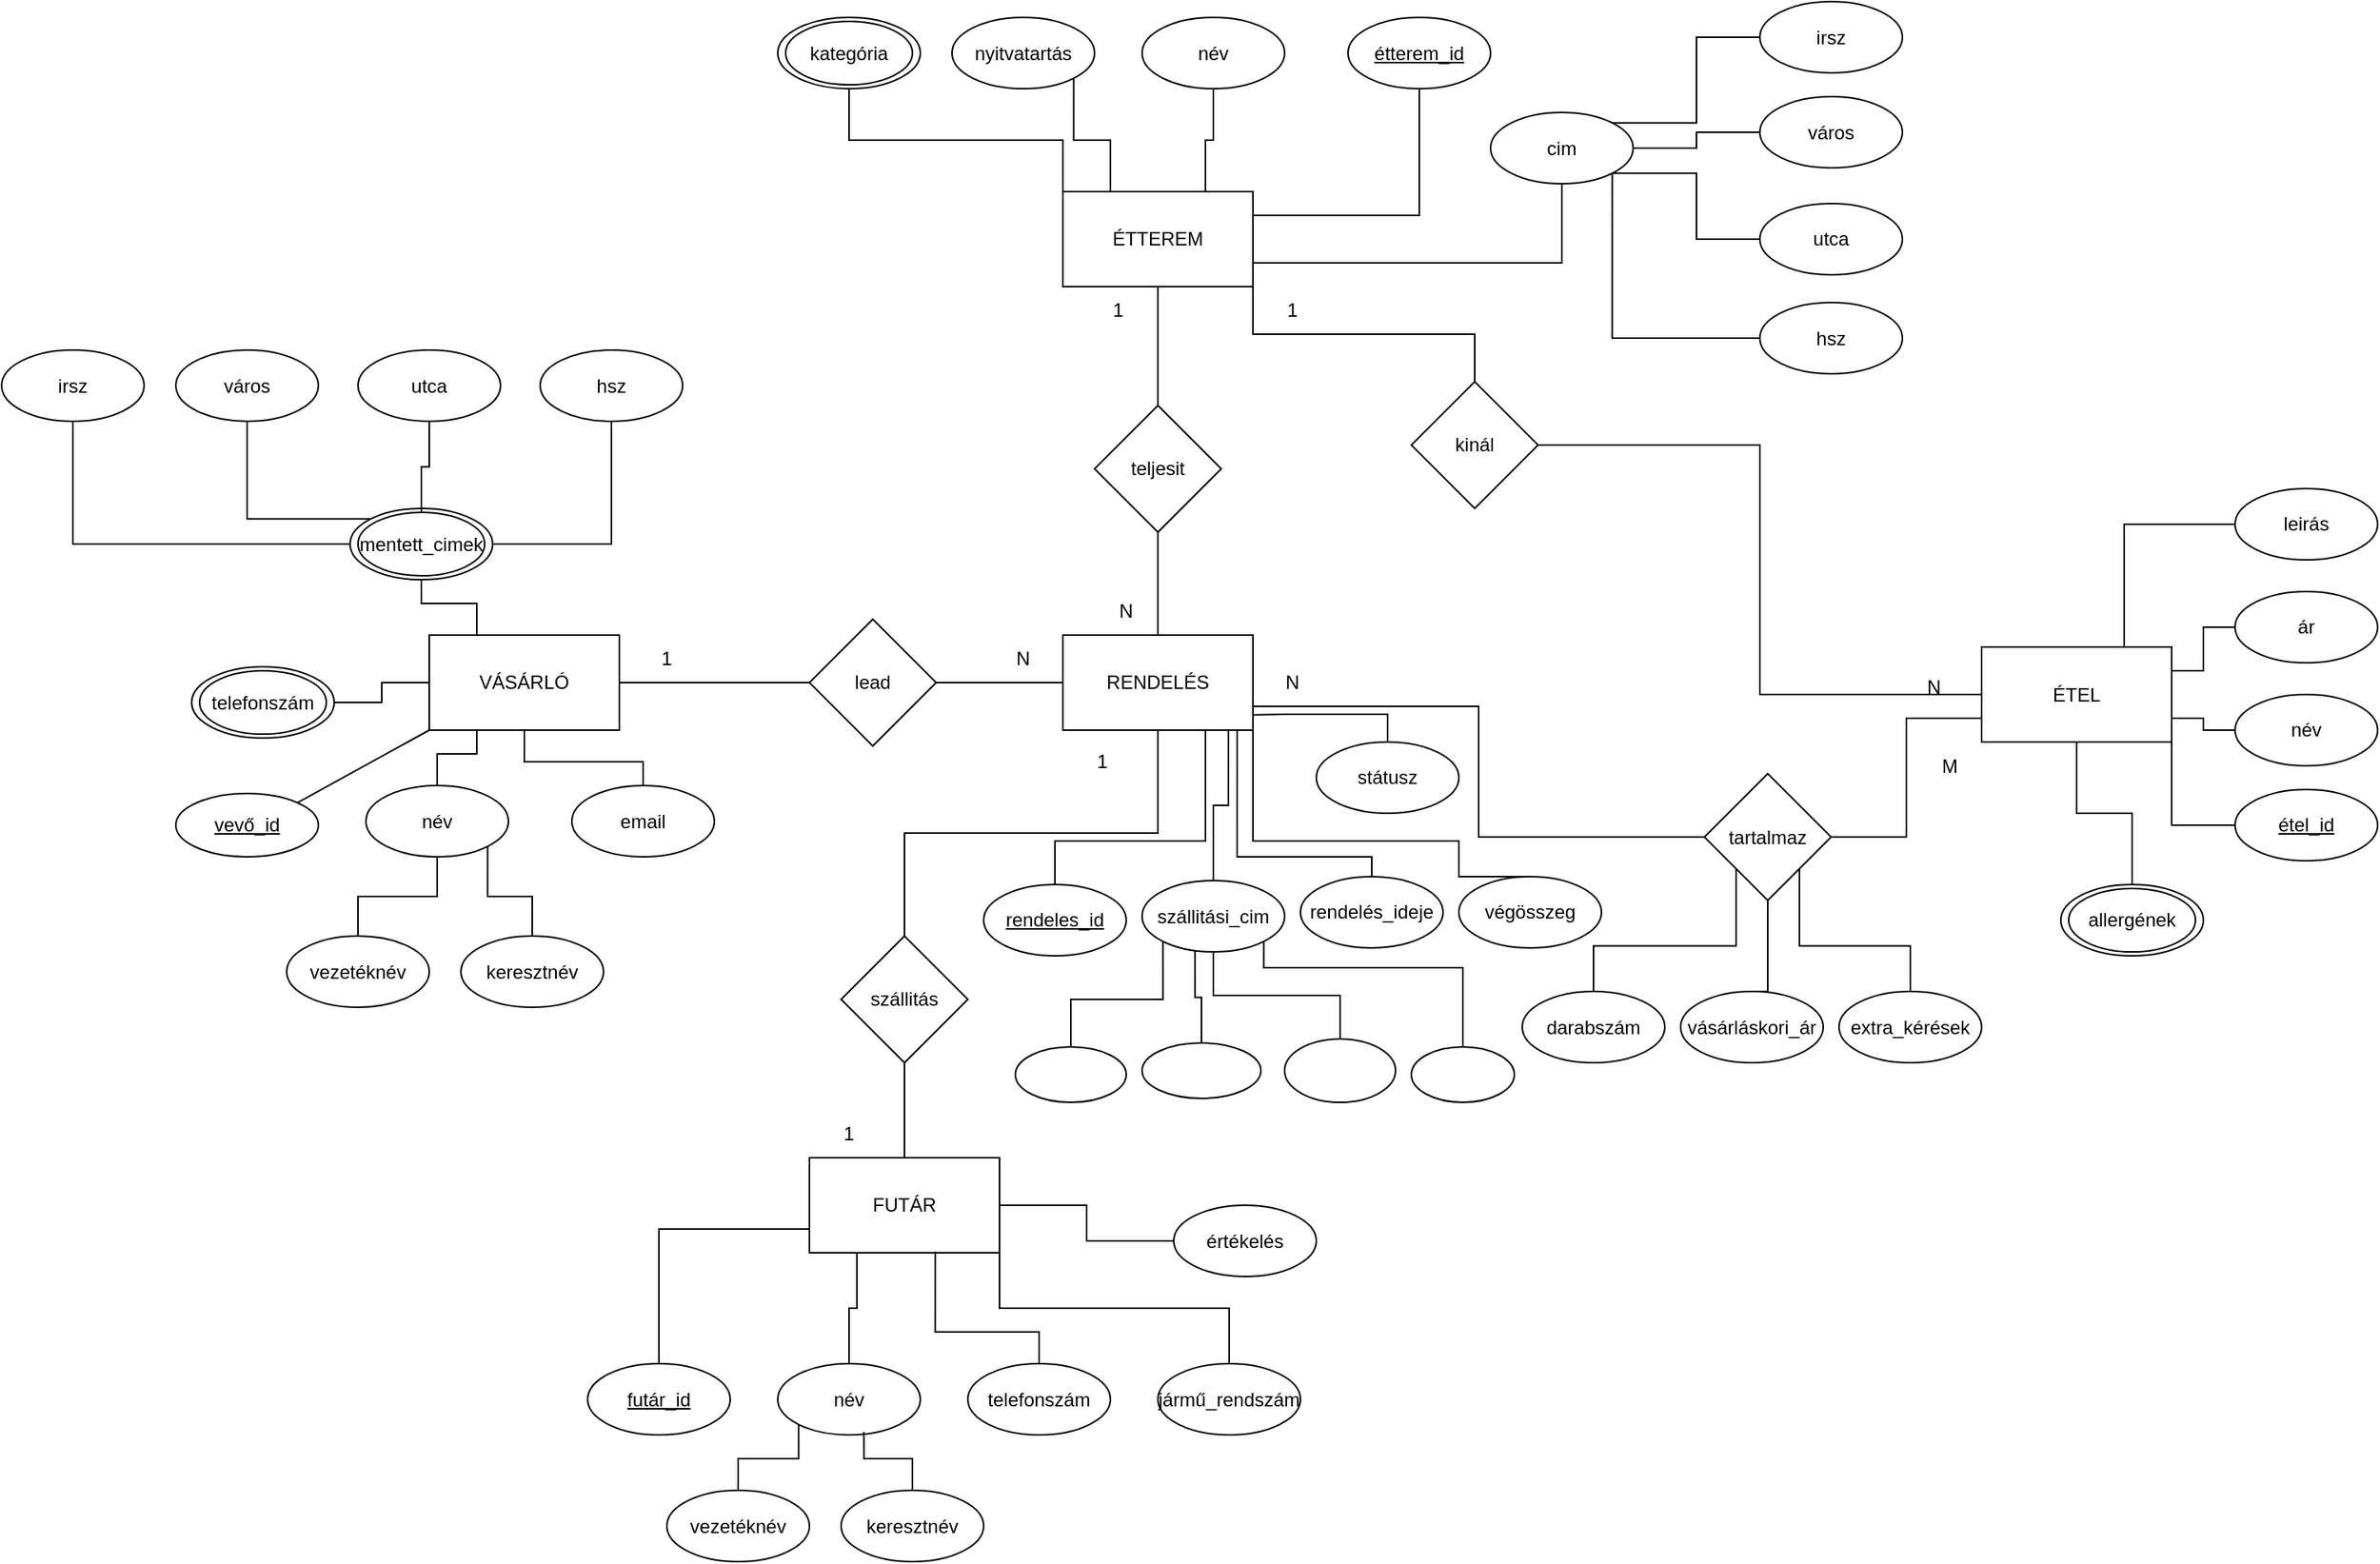 <mxfile version="28.2.8">
  <diagram id="n0sHmyNgvf24iF2eJybs" name="2 oldal">
    <mxGraphModel grid="1" page="0" gridSize="10" guides="1" tooltips="1" connect="1" arrows="1" fold="1" pageScale="1" pageWidth="6000" pageHeight="2000" math="0" shadow="0">
      <root>
        <mxCell id="0" />
        <mxCell id="1" parent="0" />
        <mxCell id="iCqn0bHV9-LbZrTUzq0q-1" style="edgeStyle=orthogonalEdgeStyle;rounded=0;orthogonalLoop=1;jettySize=auto;html=1;exitX=1;exitY=0.75;exitDx=0;exitDy=0;entryX=0;entryY=0.5;entryDx=0;entryDy=0;endArrow=none;endFill=0;" edge="1" parent="1" source="iCqn0bHV9-LbZrTUzq0q-2" target="iCqn0bHV9-LbZrTUzq0q-96">
          <mxGeometry relative="1" as="geometry">
            <mxPoint x="1172" y="570.5" as="sourcePoint" />
          </mxGeometry>
        </mxCell>
        <mxCell id="iCqn0bHV9-LbZrTUzq0q-2" value="RENDELÉS" style="rounded=0;whiteSpace=wrap;html=1;" vertex="1" parent="1">
          <mxGeometry x="832" y="523" width="120" height="60" as="geometry" />
        </mxCell>
        <mxCell id="iCqn0bHV9-LbZrTUzq0q-3" style="edgeStyle=orthogonalEdgeStyle;rounded=0;orthogonalLoop=1;jettySize=auto;html=1;exitX=0.5;exitY=1;exitDx=0;exitDy=0;endArrow=none;endFill=0;" edge="1" parent="1" source="iCqn0bHV9-LbZrTUzq0q-6" target="iCqn0bHV9-LbZrTUzq0q-25">
          <mxGeometry relative="1" as="geometry" />
        </mxCell>
        <mxCell id="iCqn0bHV9-LbZrTUzq0q-4" style="edgeStyle=orthogonalEdgeStyle;rounded=0;orthogonalLoop=1;jettySize=auto;html=1;exitX=0.25;exitY=0;exitDx=0;exitDy=0;entryX=0.5;entryY=1;entryDx=0;entryDy=0;endArrow=none;endFill=0;" edge="1" parent="1" source="iCqn0bHV9-LbZrTUzq0q-6" target="iCqn0bHV9-LbZrTUzq0q-29">
          <mxGeometry relative="1" as="geometry" />
        </mxCell>
        <mxCell id="iCqn0bHV9-LbZrTUzq0q-5" style="edgeStyle=orthogonalEdgeStyle;rounded=0;orthogonalLoop=1;jettySize=auto;html=1;exitX=1;exitY=0.5;exitDx=0;exitDy=0;entryX=0;entryY=0.5;entryDx=0;entryDy=0;endArrow=none;endFill=0;startArrow=none;startFill=0;" edge="1" parent="1" source="iCqn0bHV9-LbZrTUzq0q-6" target="iCqn0bHV9-LbZrTUzq0q-79">
          <mxGeometry relative="1" as="geometry" />
        </mxCell>
        <mxCell id="iCqn0bHV9-LbZrTUzq0q-6" value="VÁSÁRLÓ" style="rounded=0;whiteSpace=wrap;html=1;" vertex="1" parent="1">
          <mxGeometry x="432" y="523" width="120" height="60" as="geometry" />
        </mxCell>
        <mxCell id="iCqn0bHV9-LbZrTUzq0q-7" style="edgeStyle=orthogonalEdgeStyle;rounded=0;orthogonalLoop=1;jettySize=auto;html=1;exitX=0;exitY=0;exitDx=0;exitDy=0;entryX=0.5;entryY=1;entryDx=0;entryDy=0;endArrow=none;endFill=0;" edge="1" parent="1" source="iCqn0bHV9-LbZrTUzq0q-14" target="iCqn0bHV9-LbZrTUzq0q-40">
          <mxGeometry relative="1" as="geometry" />
        </mxCell>
        <mxCell id="iCqn0bHV9-LbZrTUzq0q-8" style="edgeStyle=orthogonalEdgeStyle;rounded=0;orthogonalLoop=1;jettySize=auto;html=1;exitX=0.25;exitY=0;exitDx=0;exitDy=0;entryX=1;entryY=1;entryDx=0;entryDy=0;endArrow=none;endFill=0;" edge="1" parent="1" source="iCqn0bHV9-LbZrTUzq0q-14" target="iCqn0bHV9-LbZrTUzq0q-39">
          <mxGeometry relative="1" as="geometry" />
        </mxCell>
        <mxCell id="iCqn0bHV9-LbZrTUzq0q-9" style="edgeStyle=orthogonalEdgeStyle;rounded=0;orthogonalLoop=1;jettySize=auto;html=1;exitX=0.75;exitY=0;exitDx=0;exitDy=0;entryX=0.5;entryY=1;entryDx=0;entryDy=0;endArrow=none;endFill=0;" edge="1" parent="1" source="iCqn0bHV9-LbZrTUzq0q-14" target="iCqn0bHV9-LbZrTUzq0q-38">
          <mxGeometry relative="1" as="geometry" />
        </mxCell>
        <mxCell id="iCqn0bHV9-LbZrTUzq0q-10" style="edgeStyle=orthogonalEdgeStyle;rounded=0;orthogonalLoop=1;jettySize=auto;html=1;exitX=1;exitY=0.25;exitDx=0;exitDy=0;entryX=0.5;entryY=1;entryDx=0;entryDy=0;endArrow=none;endFill=0;" edge="1" parent="1" source="iCqn0bHV9-LbZrTUzq0q-14" target="iCqn0bHV9-LbZrTUzq0q-37">
          <mxGeometry relative="1" as="geometry" />
        </mxCell>
        <mxCell id="iCqn0bHV9-LbZrTUzq0q-11" style="edgeStyle=orthogonalEdgeStyle;rounded=0;orthogonalLoop=1;jettySize=auto;html=1;exitX=1;exitY=0.75;exitDx=0;exitDy=0;entryX=0.5;entryY=1;entryDx=0;entryDy=0;endArrow=none;endFill=0;" edge="1" parent="1" source="iCqn0bHV9-LbZrTUzq0q-14" target="iCqn0bHV9-LbZrTUzq0q-46">
          <mxGeometry relative="1" as="geometry" />
        </mxCell>
        <mxCell id="iCqn0bHV9-LbZrTUzq0q-12" style="edgeStyle=orthogonalEdgeStyle;rounded=0;orthogonalLoop=1;jettySize=auto;html=1;exitX=1;exitY=1;exitDx=0;exitDy=0;entryX=0.5;entryY=0;entryDx=0;entryDy=0;endArrow=none;endFill=0;" edge="1" parent="1" source="iCqn0bHV9-LbZrTUzq0q-14" target="iCqn0bHV9-LbZrTUzq0q-84">
          <mxGeometry relative="1" as="geometry" />
        </mxCell>
        <mxCell id="iCqn0bHV9-LbZrTUzq0q-13" style="edgeStyle=orthogonalEdgeStyle;rounded=0;orthogonalLoop=1;jettySize=auto;html=1;exitX=0.5;exitY=1;exitDx=0;exitDy=0;entryX=0.5;entryY=0;entryDx=0;entryDy=0;endArrow=none;endFill=0;" edge="1" parent="1" source="iCqn0bHV9-LbZrTUzq0q-14" target="iCqn0bHV9-LbZrTUzq0q-88">
          <mxGeometry relative="1" as="geometry">
            <Array as="points">
              <mxPoint x="892" y="363" />
              <mxPoint x="892" y="363" />
            </Array>
          </mxGeometry>
        </mxCell>
        <mxCell id="iCqn0bHV9-LbZrTUzq0q-14" value="ÉTTEREM" style="rounded=0;whiteSpace=wrap;html=1;" vertex="1" parent="1">
          <mxGeometry x="832" y="243" width="120" height="60" as="geometry" />
        </mxCell>
        <mxCell id="iCqn0bHV9-LbZrTUzq0q-15" value="ÉTEL" style="rounded=0;whiteSpace=wrap;html=1;" vertex="1" parent="1">
          <mxGeometry x="1412" y="530.5" width="120" height="60" as="geometry" />
        </mxCell>
        <mxCell id="iCqn0bHV9-LbZrTUzq0q-16" style="edgeStyle=orthogonalEdgeStyle;rounded=0;orthogonalLoop=1;jettySize=auto;html=1;exitX=0.5;exitY=0;exitDx=0;exitDy=0;endArrow=none;endFill=0;" edge="1" parent="1" source="iCqn0bHV9-LbZrTUzq0q-17" target="iCqn0bHV9-LbZrTUzq0q-92">
          <mxGeometry relative="1" as="geometry" />
        </mxCell>
        <mxCell id="iCqn0bHV9-LbZrTUzq0q-17" value="FUTÁR" style="rounded=0;whiteSpace=wrap;html=1;" vertex="1" parent="1">
          <mxGeometry x="672" y="853" width="120" height="60" as="geometry" />
        </mxCell>
        <mxCell id="iCqn0bHV9-LbZrTUzq0q-18" value="&lt;u&gt;&lt;font&gt;vevő_id&lt;/font&gt;&lt;/u&gt;" style="ellipse;whiteSpace=wrap;html=1;" vertex="1" parent="1">
          <mxGeometry x="272" y="623" width="90" height="40" as="geometry" />
        </mxCell>
        <mxCell id="iCqn0bHV9-LbZrTUzq0q-19" style="edgeStyle=orthogonalEdgeStyle;rounded=0;orthogonalLoop=1;jettySize=auto;html=1;exitX=0.5;exitY=0;exitDx=0;exitDy=0;endArrow=none;endFill=0;entryX=0.25;entryY=1;entryDx=0;entryDy=0;" edge="1" parent="1" source="iCqn0bHV9-LbZrTUzq0q-22" target="iCqn0bHV9-LbZrTUzq0q-6">
          <mxGeometry relative="1" as="geometry">
            <mxPoint x="432.0" y="583" as="targetPoint" />
          </mxGeometry>
        </mxCell>
        <mxCell id="iCqn0bHV9-LbZrTUzq0q-20" style="edgeStyle=orthogonalEdgeStyle;rounded=0;orthogonalLoop=1;jettySize=auto;html=1;exitX=0.5;exitY=1;exitDx=0;exitDy=0;entryX=0.5;entryY=0;entryDx=0;entryDy=0;endArrow=none;endFill=0;" edge="1" parent="1" source="iCqn0bHV9-LbZrTUzq0q-22" target="iCqn0bHV9-LbZrTUzq0q-23">
          <mxGeometry relative="1" as="geometry" />
        </mxCell>
        <mxCell id="iCqn0bHV9-LbZrTUzq0q-21" style="edgeStyle=orthogonalEdgeStyle;rounded=0;orthogonalLoop=1;jettySize=auto;html=1;exitX=1;exitY=1;exitDx=0;exitDy=0;entryX=0.5;entryY=0;entryDx=0;entryDy=0;endArrow=none;endFill=0;" edge="1" parent="1" source="iCqn0bHV9-LbZrTUzq0q-22" target="iCqn0bHV9-LbZrTUzq0q-24">
          <mxGeometry relative="1" as="geometry" />
        </mxCell>
        <mxCell id="iCqn0bHV9-LbZrTUzq0q-22" value="név" style="ellipse;whiteSpace=wrap;html=1;" vertex="1" parent="1">
          <mxGeometry x="392" y="618" width="90" height="45" as="geometry" />
        </mxCell>
        <mxCell id="iCqn0bHV9-LbZrTUzq0q-23" value="vezetéknév" style="ellipse;whiteSpace=wrap;html=1;" vertex="1" parent="1">
          <mxGeometry x="342" y="713" width="90" height="45" as="geometry" />
        </mxCell>
        <mxCell id="iCqn0bHV9-LbZrTUzq0q-24" value="keresztnév" style="ellipse;whiteSpace=wrap;html=1;" vertex="1" parent="1">
          <mxGeometry x="452" y="713" width="90" height="45" as="geometry" />
        </mxCell>
        <mxCell id="iCqn0bHV9-LbZrTUzq0q-25" value="email" style="ellipse;whiteSpace=wrap;html=1;" vertex="1" parent="1">
          <mxGeometry x="522" y="618" width="90" height="45" as="geometry" />
        </mxCell>
        <mxCell id="iCqn0bHV9-LbZrTUzq0q-26" style="edgeStyle=orthogonalEdgeStyle;rounded=0;orthogonalLoop=1;jettySize=auto;html=1;exitX=0;exitY=0;exitDx=0;exitDy=0;entryX=0.5;entryY=1;entryDx=0;entryDy=0;endArrow=none;endFill=0;" edge="1" parent="1" source="iCqn0bHV9-LbZrTUzq0q-29" target="iCqn0bHV9-LbZrTUzq0q-33">
          <mxGeometry relative="1" as="geometry" />
        </mxCell>
        <mxCell id="iCqn0bHV9-LbZrTUzq0q-27" style="edgeStyle=orthogonalEdgeStyle;rounded=0;orthogonalLoop=1;jettySize=auto;html=1;exitX=0;exitY=0.5;exitDx=0;exitDy=0;entryX=0.5;entryY=1;entryDx=0;entryDy=0;endArrow=none;endFill=0;" edge="1" parent="1" source="iCqn0bHV9-LbZrTUzq0q-29" target="iCqn0bHV9-LbZrTUzq0q-32">
          <mxGeometry relative="1" as="geometry" />
        </mxCell>
        <mxCell id="iCqn0bHV9-LbZrTUzq0q-28" style="edgeStyle=orthogonalEdgeStyle;rounded=0;orthogonalLoop=1;jettySize=auto;html=1;exitX=1;exitY=0.5;exitDx=0;exitDy=0;entryX=0.5;entryY=1;entryDx=0;entryDy=0;endArrow=none;endFill=0;" edge="1" parent="1" source="iCqn0bHV9-LbZrTUzq0q-29" target="iCqn0bHV9-LbZrTUzq0q-35">
          <mxGeometry relative="1" as="geometry" />
        </mxCell>
        <mxCell id="iCqn0bHV9-LbZrTUzq0q-29" value="&lt;div&gt;&lt;br&gt;&lt;/div&gt;" style="ellipse;whiteSpace=wrap;html=1;" vertex="1" parent="1">
          <mxGeometry x="382" y="443" width="90" height="45" as="geometry" />
        </mxCell>
        <mxCell id="iCqn0bHV9-LbZrTUzq0q-30" style="edgeStyle=orthogonalEdgeStyle;rounded=0;orthogonalLoop=1;jettySize=auto;html=1;exitX=0.5;exitY=0;exitDx=0;exitDy=0;entryX=0.5;entryY=1;entryDx=0;entryDy=0;endArrow=none;endFill=0;" edge="1" parent="1" source="iCqn0bHV9-LbZrTUzq0q-31" target="iCqn0bHV9-LbZrTUzq0q-34">
          <mxGeometry relative="1" as="geometry" />
        </mxCell>
        <mxCell id="iCqn0bHV9-LbZrTUzq0q-31" value="mentett_cimek" style="ellipse;whiteSpace=wrap;html=1;" vertex="1" parent="1">
          <mxGeometry x="387" y="445.5" width="80" height="40" as="geometry" />
        </mxCell>
        <mxCell id="iCqn0bHV9-LbZrTUzq0q-32" value="irsz" style="ellipse;whiteSpace=wrap;html=1;" vertex="1" parent="1">
          <mxGeometry x="162" y="343" width="90" height="45" as="geometry" />
        </mxCell>
        <mxCell id="iCqn0bHV9-LbZrTUzq0q-33" value="város" style="ellipse;whiteSpace=wrap;html=1;" vertex="1" parent="1">
          <mxGeometry x="272" y="343" width="90" height="45" as="geometry" />
        </mxCell>
        <mxCell id="iCqn0bHV9-LbZrTUzq0q-34" value="utca" style="ellipse;whiteSpace=wrap;html=1;" vertex="1" parent="1">
          <mxGeometry x="387" y="343" width="90" height="45" as="geometry" />
        </mxCell>
        <mxCell id="iCqn0bHV9-LbZrTUzq0q-35" value="hsz" style="ellipse;whiteSpace=wrap;html=1;" vertex="1" parent="1">
          <mxGeometry x="502" y="343" width="90" height="45" as="geometry" />
        </mxCell>
        <mxCell id="iCqn0bHV9-LbZrTUzq0q-36" value="" style="endArrow=none;html=1;rounded=0;exitX=1;exitY=0;exitDx=0;exitDy=0;entryX=0;entryY=1;entryDx=0;entryDy=0;" edge="1" parent="1" source="iCqn0bHV9-LbZrTUzq0q-18" target="iCqn0bHV9-LbZrTUzq0q-6">
          <mxGeometry width="50" height="50" relative="1" as="geometry">
            <mxPoint x="402" y="583" as="sourcePoint" />
            <mxPoint x="452" y="533" as="targetPoint" />
          </mxGeometry>
        </mxCell>
        <mxCell id="iCqn0bHV9-LbZrTUzq0q-37" value="&lt;u&gt;étterem_id&lt;/u&gt;" style="ellipse;whiteSpace=wrap;html=1;" vertex="1" parent="1">
          <mxGeometry x="1012" y="133" width="90" height="45" as="geometry" />
        </mxCell>
        <mxCell id="iCqn0bHV9-LbZrTUzq0q-38" value="név" style="ellipse;whiteSpace=wrap;html=1;" vertex="1" parent="1">
          <mxGeometry x="882" y="133" width="90" height="45" as="geometry" />
        </mxCell>
        <mxCell id="iCqn0bHV9-LbZrTUzq0q-39" value="nyitvatartás" style="ellipse;whiteSpace=wrap;html=1;" vertex="1" parent="1">
          <mxGeometry x="762" y="133" width="90" height="45" as="geometry" />
        </mxCell>
        <mxCell id="iCqn0bHV9-LbZrTUzq0q-40" value="" style="ellipse;whiteSpace=wrap;html=1;" vertex="1" parent="1">
          <mxGeometry x="652" y="133" width="90" height="45" as="geometry" />
        </mxCell>
        <mxCell id="iCqn0bHV9-LbZrTUzq0q-41" value="kategória" style="ellipse;whiteSpace=wrap;html=1;" vertex="1" parent="1">
          <mxGeometry x="657" y="135.5" width="80" height="40" as="geometry" />
        </mxCell>
        <mxCell id="iCqn0bHV9-LbZrTUzq0q-42" style="edgeStyle=orthogonalEdgeStyle;rounded=0;orthogonalLoop=1;jettySize=auto;html=1;exitX=1;exitY=0;exitDx=0;exitDy=0;entryX=0;entryY=0.5;entryDx=0;entryDy=0;endArrow=none;endFill=0;" edge="1" parent="1" source="iCqn0bHV9-LbZrTUzq0q-46" target="iCqn0bHV9-LbZrTUzq0q-50">
          <mxGeometry relative="1" as="geometry" />
        </mxCell>
        <mxCell id="iCqn0bHV9-LbZrTUzq0q-43" style="edgeStyle=orthogonalEdgeStyle;rounded=0;orthogonalLoop=1;jettySize=auto;html=1;exitX=1;exitY=0.5;exitDx=0;exitDy=0;entryX=0;entryY=0.5;entryDx=0;entryDy=0;endArrow=none;endFill=0;" edge="1" parent="1" source="iCqn0bHV9-LbZrTUzq0q-46" target="iCqn0bHV9-LbZrTUzq0q-51">
          <mxGeometry relative="1" as="geometry" />
        </mxCell>
        <mxCell id="iCqn0bHV9-LbZrTUzq0q-44" style="edgeStyle=orthogonalEdgeStyle;rounded=0;orthogonalLoop=1;jettySize=auto;html=1;exitX=1;exitY=1;exitDx=0;exitDy=0;entryX=0;entryY=0.5;entryDx=0;entryDy=0;endArrow=none;endFill=0;" edge="1" parent="1" source="iCqn0bHV9-LbZrTUzq0q-46" target="iCqn0bHV9-LbZrTUzq0q-52">
          <mxGeometry relative="1" as="geometry" />
        </mxCell>
        <mxCell id="iCqn0bHV9-LbZrTUzq0q-45" style="edgeStyle=orthogonalEdgeStyle;rounded=0;orthogonalLoop=1;jettySize=auto;html=1;exitX=1;exitY=1;exitDx=0;exitDy=0;entryX=0;entryY=0.5;entryDx=0;entryDy=0;endArrow=none;endFill=0;" edge="1" parent="1" source="iCqn0bHV9-LbZrTUzq0q-46" target="iCqn0bHV9-LbZrTUzq0q-53">
          <mxGeometry relative="1" as="geometry">
            <mxPoint x="1179" y="353" as="targetPoint" />
            <Array as="points">
              <mxPoint x="1179" y="336" />
            </Array>
          </mxGeometry>
        </mxCell>
        <mxCell id="iCqn0bHV9-LbZrTUzq0q-46" value="cim" style="ellipse;whiteSpace=wrap;html=1;" vertex="1" parent="1">
          <mxGeometry x="1102" y="193" width="90" height="45" as="geometry" />
        </mxCell>
        <mxCell id="iCqn0bHV9-LbZrTUzq0q-47" style="edgeStyle=orthogonalEdgeStyle;rounded=0;orthogonalLoop=1;jettySize=auto;html=1;exitX=1;exitY=0.5;exitDx=0;exitDy=0;entryX=0;entryY=0.5;entryDx=0;entryDy=0;endArrow=none;endFill=0;" edge="1" parent="1" source="iCqn0bHV9-LbZrTUzq0q-48" target="iCqn0bHV9-LbZrTUzq0q-6">
          <mxGeometry relative="1" as="geometry" />
        </mxCell>
        <mxCell id="iCqn0bHV9-LbZrTUzq0q-48" value="&lt;div&gt;&lt;br&gt;&lt;/div&gt;" style="ellipse;whiteSpace=wrap;html=1;" vertex="1" parent="1">
          <mxGeometry x="282" y="543" width="90" height="45" as="geometry" />
        </mxCell>
        <mxCell id="iCqn0bHV9-LbZrTUzq0q-49" value="&lt;div&gt;telefonszám&lt;/div&gt;" style="ellipse;whiteSpace=wrap;html=1;" vertex="1" parent="1">
          <mxGeometry x="287" y="545.5" width="80" height="40" as="geometry" />
        </mxCell>
        <mxCell id="iCqn0bHV9-LbZrTUzq0q-50" value="&lt;div&gt;irsz&lt;/div&gt;" style="ellipse;whiteSpace=wrap;html=1;" vertex="1" parent="1">
          <mxGeometry x="1272" y="123" width="90" height="45" as="geometry" />
        </mxCell>
        <mxCell id="iCqn0bHV9-LbZrTUzq0q-51" value="&lt;div&gt;város&lt;/div&gt;" style="ellipse;whiteSpace=wrap;html=1;" vertex="1" parent="1">
          <mxGeometry x="1272" y="183" width="90" height="45" as="geometry" />
        </mxCell>
        <mxCell id="iCqn0bHV9-LbZrTUzq0q-52" value="&lt;div&gt;utca&lt;/div&gt;" style="ellipse;whiteSpace=wrap;html=1;" vertex="1" parent="1">
          <mxGeometry x="1272" y="250.5" width="90" height="45" as="geometry" />
        </mxCell>
        <mxCell id="iCqn0bHV9-LbZrTUzq0q-53" value="&lt;div&gt;hsz&lt;/div&gt;" style="ellipse;whiteSpace=wrap;html=1;" vertex="1" parent="1">
          <mxGeometry x="1272" y="313" width="90" height="45" as="geometry" />
        </mxCell>
        <mxCell id="iCqn0bHV9-LbZrTUzq0q-54" style="edgeStyle=orthogonalEdgeStyle;rounded=0;orthogonalLoop=1;jettySize=auto;html=1;exitX=0;exitY=0.5;exitDx=0;exitDy=0;entryX=1;entryY=1;entryDx=0;entryDy=0;endArrow=none;endFill=0;" edge="1" parent="1" source="iCqn0bHV9-LbZrTUzq0q-55" target="iCqn0bHV9-LbZrTUzq0q-15">
          <mxGeometry relative="1" as="geometry" />
        </mxCell>
        <mxCell id="iCqn0bHV9-LbZrTUzq0q-55" value="&lt;div&gt;&lt;u&gt;étel_id&lt;/u&gt;&lt;/div&gt;" style="ellipse;whiteSpace=wrap;html=1;" vertex="1" parent="1">
          <mxGeometry x="1572" y="620.5" width="90" height="45" as="geometry" />
        </mxCell>
        <mxCell id="iCqn0bHV9-LbZrTUzq0q-56" style="edgeStyle=orthogonalEdgeStyle;rounded=0;orthogonalLoop=1;jettySize=auto;html=1;exitX=0;exitY=0.5;exitDx=0;exitDy=0;entryX=1;entryY=0.75;entryDx=0;entryDy=0;endArrow=none;endFill=0;" edge="1" parent="1" source="iCqn0bHV9-LbZrTUzq0q-57" target="iCqn0bHV9-LbZrTUzq0q-15">
          <mxGeometry relative="1" as="geometry" />
        </mxCell>
        <mxCell id="iCqn0bHV9-LbZrTUzq0q-57" value="&lt;div&gt;név&lt;/div&gt;" style="ellipse;whiteSpace=wrap;html=1;" vertex="1" parent="1">
          <mxGeometry x="1572" y="560.5" width="90" height="45" as="geometry" />
        </mxCell>
        <mxCell id="iCqn0bHV9-LbZrTUzq0q-58" style="edgeStyle=orthogonalEdgeStyle;rounded=0;orthogonalLoop=1;jettySize=auto;html=1;exitX=0;exitY=0.5;exitDx=0;exitDy=0;entryX=1;entryY=0.25;entryDx=0;entryDy=0;endArrow=none;endFill=0;" edge="1" parent="1" source="iCqn0bHV9-LbZrTUzq0q-59" target="iCqn0bHV9-LbZrTUzq0q-15">
          <mxGeometry relative="1" as="geometry" />
        </mxCell>
        <mxCell id="iCqn0bHV9-LbZrTUzq0q-59" value="&lt;div&gt;ár&lt;/div&gt;" style="ellipse;whiteSpace=wrap;html=1;" vertex="1" parent="1">
          <mxGeometry x="1572" y="495.5" width="90" height="45" as="geometry" />
        </mxCell>
        <mxCell id="iCqn0bHV9-LbZrTUzq0q-60" style="edgeStyle=orthogonalEdgeStyle;rounded=0;orthogonalLoop=1;jettySize=auto;html=1;exitX=0;exitY=0.5;exitDx=0;exitDy=0;entryX=0.75;entryY=0;entryDx=0;entryDy=0;endArrow=none;endFill=0;" edge="1" parent="1" source="iCqn0bHV9-LbZrTUzq0q-61" target="iCqn0bHV9-LbZrTUzq0q-15">
          <mxGeometry relative="1" as="geometry" />
        </mxCell>
        <mxCell id="iCqn0bHV9-LbZrTUzq0q-61" value="&lt;div&gt;leirás&lt;/div&gt;" style="ellipse;whiteSpace=wrap;html=1;" vertex="1" parent="1">
          <mxGeometry x="1572" y="430.5" width="90" height="45" as="geometry" />
        </mxCell>
        <mxCell id="iCqn0bHV9-LbZrTUzq0q-62" style="edgeStyle=orthogonalEdgeStyle;rounded=0;orthogonalLoop=1;jettySize=auto;html=1;exitX=0.5;exitY=0;exitDx=0;exitDy=0;entryX=0.5;entryY=1;entryDx=0;entryDy=0;endArrow=none;endFill=0;" edge="1" parent="1" source="iCqn0bHV9-LbZrTUzq0q-63" target="iCqn0bHV9-LbZrTUzq0q-15">
          <mxGeometry relative="1" as="geometry" />
        </mxCell>
        <mxCell id="iCqn0bHV9-LbZrTUzq0q-63" value="&lt;div&gt;&lt;br&gt;&lt;/div&gt;" style="ellipse;whiteSpace=wrap;html=1;" vertex="1" parent="1">
          <mxGeometry x="1462" y="680.5" width="90" height="45" as="geometry" />
        </mxCell>
        <mxCell id="iCqn0bHV9-LbZrTUzq0q-64" value="&lt;div&gt;allergének&lt;/div&gt;" style="ellipse;whiteSpace=wrap;html=1;" vertex="1" parent="1">
          <mxGeometry x="1467" y="683" width="80" height="40" as="geometry" />
        </mxCell>
        <mxCell id="iCqn0bHV9-LbZrTUzq0q-65" style="edgeStyle=orthogonalEdgeStyle;rounded=0;orthogonalLoop=1;jettySize=auto;html=1;exitX=0.5;exitY=0;exitDx=0;exitDy=0;entryX=0;entryY=0.75;entryDx=0;entryDy=0;endArrow=none;endFill=0;" edge="1" parent="1" source="iCqn0bHV9-LbZrTUzq0q-66" target="iCqn0bHV9-LbZrTUzq0q-17">
          <mxGeometry relative="1" as="geometry" />
        </mxCell>
        <mxCell id="iCqn0bHV9-LbZrTUzq0q-66" value="&lt;div&gt;&lt;u&gt;futár_id&lt;/u&gt;&lt;/div&gt;" style="ellipse;whiteSpace=wrap;html=1;" vertex="1" parent="1">
          <mxGeometry x="532" y="983" width="90" height="45" as="geometry" />
        </mxCell>
        <mxCell id="iCqn0bHV9-LbZrTUzq0q-67" style="edgeStyle=orthogonalEdgeStyle;rounded=0;orthogonalLoop=1;jettySize=auto;html=1;exitX=0.5;exitY=0;exitDx=0;exitDy=0;entryX=0.25;entryY=1;entryDx=0;entryDy=0;endArrow=none;endFill=0;" edge="1" parent="1" source="iCqn0bHV9-LbZrTUzq0q-68" target="iCqn0bHV9-LbZrTUzq0q-17">
          <mxGeometry relative="1" as="geometry" />
        </mxCell>
        <mxCell id="iCqn0bHV9-LbZrTUzq0q-68" value="név" style="ellipse;whiteSpace=wrap;html=1;" vertex="1" parent="1">
          <mxGeometry x="652" y="983" width="90" height="45" as="geometry" />
        </mxCell>
        <mxCell id="iCqn0bHV9-LbZrTUzq0q-69" style="edgeStyle=orthogonalEdgeStyle;rounded=0;orthogonalLoop=1;jettySize=auto;html=1;exitX=0.5;exitY=0;exitDx=0;exitDy=0;entryX=0;entryY=1;entryDx=0;entryDy=0;endArrow=none;endFill=0;" edge="1" parent="1" source="iCqn0bHV9-LbZrTUzq0q-70" target="iCqn0bHV9-LbZrTUzq0q-68">
          <mxGeometry relative="1" as="geometry" />
        </mxCell>
        <mxCell id="iCqn0bHV9-LbZrTUzq0q-70" value="vezetéknév" style="ellipse;whiteSpace=wrap;html=1;" vertex="1" parent="1">
          <mxGeometry x="582" y="1063" width="90" height="45" as="geometry" />
        </mxCell>
        <mxCell id="iCqn0bHV9-LbZrTUzq0q-71" value="keresztnév" style="ellipse;whiteSpace=wrap;html=1;" vertex="1" parent="1">
          <mxGeometry x="692" y="1063" width="90" height="45" as="geometry" />
        </mxCell>
        <mxCell id="iCqn0bHV9-LbZrTUzq0q-72" style="edgeStyle=orthogonalEdgeStyle;rounded=0;orthogonalLoop=1;jettySize=auto;html=1;exitX=0.5;exitY=0;exitDx=0;exitDy=0;entryX=0.662;entryY=0.988;entryDx=0;entryDy=0;entryPerimeter=0;endArrow=none;endFill=0;" edge="1" parent="1" source="iCqn0bHV9-LbZrTUzq0q-73" target="iCqn0bHV9-LbZrTUzq0q-17">
          <mxGeometry relative="1" as="geometry">
            <mxPoint x="752.0" y="943" as="targetPoint" />
            <Array as="points">
              <mxPoint x="817" y="963" />
              <mxPoint x="751" y="963" />
            </Array>
          </mxGeometry>
        </mxCell>
        <mxCell id="iCqn0bHV9-LbZrTUzq0q-73" value="telefonszám" style="ellipse;whiteSpace=wrap;html=1;" vertex="1" parent="1">
          <mxGeometry x="772" y="983" width="90" height="45" as="geometry" />
        </mxCell>
        <mxCell id="iCqn0bHV9-LbZrTUzq0q-74" style="edgeStyle=orthogonalEdgeStyle;rounded=0;orthogonalLoop=1;jettySize=auto;html=1;exitX=0.5;exitY=0;exitDx=0;exitDy=0;entryX=1;entryY=1;entryDx=0;entryDy=0;endArrow=none;endFill=0;" edge="1" parent="1" source="iCqn0bHV9-LbZrTUzq0q-75" target="iCqn0bHV9-LbZrTUzq0q-17">
          <mxGeometry relative="1" as="geometry" />
        </mxCell>
        <mxCell id="iCqn0bHV9-LbZrTUzq0q-75" value="jármű_rendszám" style="ellipse;whiteSpace=wrap;html=1;" vertex="1" parent="1">
          <mxGeometry x="892" y="983" width="90" height="45" as="geometry" />
        </mxCell>
        <mxCell id="iCqn0bHV9-LbZrTUzq0q-76" style="edgeStyle=orthogonalEdgeStyle;rounded=0;orthogonalLoop=1;jettySize=auto;html=1;exitX=0;exitY=0.5;exitDx=0;exitDy=0;entryX=1;entryY=0.5;entryDx=0;entryDy=0;endArrow=none;endFill=0;" edge="1" parent="1" source="iCqn0bHV9-LbZrTUzq0q-77" target="iCqn0bHV9-LbZrTUzq0q-17">
          <mxGeometry relative="1" as="geometry" />
        </mxCell>
        <mxCell id="iCqn0bHV9-LbZrTUzq0q-77" value="értékelés" style="ellipse;whiteSpace=wrap;html=1;" vertex="1" parent="1">
          <mxGeometry x="902" y="883" width="90" height="45" as="geometry" />
        </mxCell>
        <mxCell id="iCqn0bHV9-LbZrTUzq0q-78" style="edgeStyle=orthogonalEdgeStyle;rounded=0;orthogonalLoop=1;jettySize=auto;html=1;exitX=1;exitY=0.5;exitDx=0;exitDy=0;entryX=0;entryY=0.5;entryDx=0;entryDy=0;endArrow=none;endFill=0;" edge="1" parent="1" source="iCqn0bHV9-LbZrTUzq0q-79" target="iCqn0bHV9-LbZrTUzq0q-2">
          <mxGeometry relative="1" as="geometry" />
        </mxCell>
        <mxCell id="iCqn0bHV9-LbZrTUzq0q-79" value="lead" style="rhombus;whiteSpace=wrap;html=1;" vertex="1" parent="1">
          <mxGeometry x="672" y="513" width="80" height="80" as="geometry" />
        </mxCell>
        <mxCell id="iCqn0bHV9-LbZrTUzq0q-80" style="edgeStyle=orthogonalEdgeStyle;rounded=0;orthogonalLoop=1;jettySize=auto;html=1;exitX=0.5;exitY=0;exitDx=0;exitDy=0;entryX=0.604;entryY=0.957;entryDx=0;entryDy=0;entryPerimeter=0;endArrow=none;endFill=0;" edge="1" parent="1" source="iCqn0bHV9-LbZrTUzq0q-71" target="iCqn0bHV9-LbZrTUzq0q-68">
          <mxGeometry relative="1" as="geometry" />
        </mxCell>
        <mxCell id="iCqn0bHV9-LbZrTUzq0q-81" value="N" style="text;html=1;whiteSpace=wrap;strokeColor=none;fillColor=none;align=center;verticalAlign=middle;rounded=0;" vertex="1" parent="1">
          <mxGeometry x="777" y="523" width="60" height="30" as="geometry" />
        </mxCell>
        <mxCell id="iCqn0bHV9-LbZrTUzq0q-82" value="1" style="text;html=1;whiteSpace=wrap;strokeColor=none;fillColor=none;align=center;verticalAlign=middle;rounded=0;" vertex="1" parent="1">
          <mxGeometry x="552" y="523" width="60" height="30" as="geometry" />
        </mxCell>
        <mxCell id="iCqn0bHV9-LbZrTUzq0q-83" style="edgeStyle=orthogonalEdgeStyle;rounded=0;orthogonalLoop=1;jettySize=auto;html=1;exitX=1;exitY=0.5;exitDx=0;exitDy=0;entryX=0;entryY=0.5;entryDx=0;entryDy=0;endArrow=none;endFill=0;" edge="1" parent="1" source="iCqn0bHV9-LbZrTUzq0q-84" target="iCqn0bHV9-LbZrTUzq0q-15">
          <mxGeometry relative="1" as="geometry">
            <mxPoint x="1312" y="460.5" as="sourcePoint" />
          </mxGeometry>
        </mxCell>
        <mxCell id="iCqn0bHV9-LbZrTUzq0q-84" value="kinál" style="rhombus;whiteSpace=wrap;html=1;" vertex="1" parent="1">
          <mxGeometry x="1052" y="363" width="80" height="80" as="geometry" />
        </mxCell>
        <mxCell id="iCqn0bHV9-LbZrTUzq0q-85" value="1" style="text;html=1;whiteSpace=wrap;strokeColor=none;fillColor=none;align=center;verticalAlign=middle;rounded=0;" vertex="1" parent="1">
          <mxGeometry x="947" y="303" width="60" height="30" as="geometry" />
        </mxCell>
        <mxCell id="iCqn0bHV9-LbZrTUzq0q-86" value="N" style="text;html=1;whiteSpace=wrap;strokeColor=none;fillColor=none;align=center;verticalAlign=middle;rounded=0;" vertex="1" parent="1">
          <mxGeometry x="1352" y="540.5" width="60" height="30" as="geometry" />
        </mxCell>
        <mxCell id="iCqn0bHV9-LbZrTUzq0q-87" style="edgeStyle=orthogonalEdgeStyle;rounded=0;orthogonalLoop=1;jettySize=auto;html=1;exitX=0.5;exitY=1;exitDx=0;exitDy=0;entryX=0.5;entryY=0;entryDx=0;entryDy=0;endArrow=none;endFill=0;" edge="1" parent="1" source="iCqn0bHV9-LbZrTUzq0q-88" target="iCqn0bHV9-LbZrTUzq0q-2">
          <mxGeometry relative="1" as="geometry" />
        </mxCell>
        <mxCell id="iCqn0bHV9-LbZrTUzq0q-88" value="teljesit" style="rhombus;whiteSpace=wrap;html=1;" vertex="1" parent="1">
          <mxGeometry x="852" y="378" width="80" height="80" as="geometry" />
        </mxCell>
        <mxCell id="iCqn0bHV9-LbZrTUzq0q-89" value="1" style="text;html=1;whiteSpace=wrap;strokeColor=none;fillColor=none;align=center;verticalAlign=middle;rounded=0;" vertex="1" parent="1">
          <mxGeometry x="837" y="303" width="60" height="30" as="geometry" />
        </mxCell>
        <mxCell id="iCqn0bHV9-LbZrTUzq0q-90" value="N" style="text;html=1;whiteSpace=wrap;strokeColor=none;fillColor=none;align=center;verticalAlign=middle;rounded=0;" vertex="1" parent="1">
          <mxGeometry x="842" y="493" width="60" height="30" as="geometry" />
        </mxCell>
        <mxCell id="iCqn0bHV9-LbZrTUzq0q-91" style="edgeStyle=orthogonalEdgeStyle;rounded=0;orthogonalLoop=1;jettySize=auto;html=1;exitX=0.5;exitY=0;exitDx=0;exitDy=0;entryX=0.5;entryY=1;entryDx=0;entryDy=0;endArrow=none;endFill=0;" edge="1" parent="1" source="iCqn0bHV9-LbZrTUzq0q-92" target="iCqn0bHV9-LbZrTUzq0q-2">
          <mxGeometry relative="1" as="geometry" />
        </mxCell>
        <mxCell id="iCqn0bHV9-LbZrTUzq0q-92" value="szállitás" style="rhombus;whiteSpace=wrap;html=1;" vertex="1" parent="1">
          <mxGeometry x="692" y="713" width="80" height="80" as="geometry" />
        </mxCell>
        <mxCell id="iCqn0bHV9-LbZrTUzq0q-93" value="1" style="text;html=1;whiteSpace=wrap;strokeColor=none;fillColor=none;align=center;verticalAlign=middle;rounded=0;" vertex="1" parent="1">
          <mxGeometry x="827" y="588" width="60" height="30" as="geometry" />
        </mxCell>
        <mxCell id="iCqn0bHV9-LbZrTUzq0q-94" value="1" style="text;html=1;whiteSpace=wrap;strokeColor=none;fillColor=none;align=center;verticalAlign=middle;rounded=0;" vertex="1" parent="1">
          <mxGeometry x="667" y="823" width="60" height="30" as="geometry" />
        </mxCell>
        <mxCell id="iCqn0bHV9-LbZrTUzq0q-95" style="edgeStyle=orthogonalEdgeStyle;rounded=0;orthogonalLoop=1;jettySize=auto;html=1;exitX=1;exitY=0.5;exitDx=0;exitDy=0;entryX=0;entryY=0.75;entryDx=0;entryDy=0;endArrow=none;endFill=0;" edge="1" parent="1" source="iCqn0bHV9-LbZrTUzq0q-96" target="iCqn0bHV9-LbZrTUzq0q-15">
          <mxGeometry relative="1" as="geometry" />
        </mxCell>
        <mxCell id="iCqn0bHV9-LbZrTUzq0q-96" value="tartalmaz" style="rhombus;whiteSpace=wrap;html=1;" vertex="1" parent="1">
          <mxGeometry x="1237" y="610.5" width="80" height="80" as="geometry" />
        </mxCell>
        <mxCell id="iCqn0bHV9-LbZrTUzq0q-97" value="N" style="text;html=1;whiteSpace=wrap;strokeColor=none;fillColor=none;align=center;verticalAlign=middle;rounded=0;" vertex="1" parent="1">
          <mxGeometry x="947" y="538" width="60" height="30" as="geometry" />
        </mxCell>
        <mxCell id="iCqn0bHV9-LbZrTUzq0q-98" value="M" style="text;html=1;whiteSpace=wrap;strokeColor=none;fillColor=none;align=center;verticalAlign=middle;rounded=0;" vertex="1" parent="1">
          <mxGeometry x="1362" y="590.5" width="60" height="30" as="geometry" />
        </mxCell>
        <mxCell id="iCqn0bHV9-LbZrTUzq0q-99" style="edgeStyle=orthogonalEdgeStyle;rounded=0;orthogonalLoop=1;jettySize=auto;html=1;exitX=0.5;exitY=0;exitDx=0;exitDy=0;entryX=0;entryY=1;entryDx=0;entryDy=0;endArrow=none;endFill=0;" edge="1" parent="1" source="iCqn0bHV9-LbZrTUzq0q-100" target="iCqn0bHV9-LbZrTUzq0q-96">
          <mxGeometry relative="1" as="geometry" />
        </mxCell>
        <mxCell id="iCqn0bHV9-LbZrTUzq0q-100" value="darabszám" style="ellipse;whiteSpace=wrap;html=1;" vertex="1" parent="1">
          <mxGeometry x="1122" y="748" width="90" height="45" as="geometry" />
        </mxCell>
        <mxCell id="iCqn0bHV9-LbZrTUzq0q-101" style="edgeStyle=orthogonalEdgeStyle;rounded=0;orthogonalLoop=1;jettySize=auto;html=1;exitX=0.5;exitY=0;exitDx=0;exitDy=0;entryX=0.5;entryY=1;entryDx=0;entryDy=0;endArrow=none;endFill=0;" edge="1" parent="1" source="iCqn0bHV9-LbZrTUzq0q-102" target="iCqn0bHV9-LbZrTUzq0q-96">
          <mxGeometry relative="1" as="geometry">
            <Array as="points">
              <mxPoint x="1277" y="747.5" />
            </Array>
          </mxGeometry>
        </mxCell>
        <mxCell id="iCqn0bHV9-LbZrTUzq0q-102" value="vásárláskori_ár" style="ellipse;whiteSpace=wrap;html=1;" vertex="1" parent="1">
          <mxGeometry x="1222" y="748" width="90" height="45" as="geometry" />
        </mxCell>
        <mxCell id="iCqn0bHV9-LbZrTUzq0q-103" style="edgeStyle=orthogonalEdgeStyle;rounded=0;orthogonalLoop=1;jettySize=auto;html=1;exitX=0.5;exitY=0;exitDx=0;exitDy=0;entryX=1;entryY=1;entryDx=0;entryDy=0;endArrow=none;endFill=0;" edge="1" parent="1" source="iCqn0bHV9-LbZrTUzq0q-104" target="iCqn0bHV9-LbZrTUzq0q-96">
          <mxGeometry relative="1" as="geometry" />
        </mxCell>
        <mxCell id="iCqn0bHV9-LbZrTUzq0q-104" value="extra_kérések" style="ellipse;whiteSpace=wrap;html=1;" vertex="1" parent="1">
          <mxGeometry x="1322" y="748" width="90" height="45" as="geometry" />
        </mxCell>
        <mxCell id="iCqn0bHV9-LbZrTUzq0q-105" style="edgeStyle=orthogonalEdgeStyle;rounded=0;orthogonalLoop=1;jettySize=auto;html=1;entryX=0.75;entryY=1;entryDx=0;entryDy=0;endArrow=none;endFill=0;" edge="1" parent="1" source="iCqn0bHV9-LbZrTUzq0q-106" target="iCqn0bHV9-LbZrTUzq0q-2">
          <mxGeometry relative="1" as="geometry">
            <Array as="points">
              <mxPoint x="827" y="653" />
              <mxPoint x="922" y="653" />
            </Array>
          </mxGeometry>
        </mxCell>
        <mxCell id="iCqn0bHV9-LbZrTUzq0q-106" value="&lt;u&gt;rendeles_id&lt;/u&gt;" style="ellipse;whiteSpace=wrap;html=1;" vertex="1" parent="1">
          <mxGeometry x="782" y="680.5" width="90" height="45" as="geometry" />
        </mxCell>
        <mxCell id="iCqn0bHV9-LbZrTUzq0q-107" value="szállitási_cim" style="ellipse;whiteSpace=wrap;html=1;" vertex="1" parent="1">
          <mxGeometry x="882" y="678" width="90" height="45" as="geometry" />
        </mxCell>
        <mxCell id="iCqn0bHV9-LbZrTUzq0q-108" style="edgeStyle=orthogonalEdgeStyle;rounded=0;orthogonalLoop=1;jettySize=auto;html=1;exitX=0.5;exitY=0;exitDx=0;exitDy=0;entryX=0.917;entryY=1;entryDx=0;entryDy=0;entryPerimeter=0;endArrow=none;endFill=0;" edge="1" parent="1" source="iCqn0bHV9-LbZrTUzq0q-109" target="iCqn0bHV9-LbZrTUzq0q-2">
          <mxGeometry relative="1" as="geometry">
            <mxPoint x="952" y="583.0" as="targetPoint" />
            <Array as="points">
              <mxPoint x="1027" y="663" />
              <mxPoint x="942" y="663" />
            </Array>
          </mxGeometry>
        </mxCell>
        <mxCell id="iCqn0bHV9-LbZrTUzq0q-109" value="rendelés_ideje" style="ellipse;whiteSpace=wrap;html=1;" vertex="1" parent="1">
          <mxGeometry x="982" y="675.5" width="90" height="45" as="geometry" />
        </mxCell>
        <mxCell id="iCqn0bHV9-LbZrTUzq0q-110" style="edgeStyle=orthogonalEdgeStyle;rounded=0;orthogonalLoop=1;jettySize=auto;html=1;exitX=0.5;exitY=0;exitDx=0;exitDy=0;entryX=1;entryY=1;entryDx=0;entryDy=0;endArrow=none;endFill=0;" edge="1" parent="1" source="iCqn0bHV9-LbZrTUzq0q-111" target="iCqn0bHV9-LbZrTUzq0q-2">
          <mxGeometry relative="1" as="geometry">
            <Array as="points">
              <mxPoint x="1082" y="675" />
              <mxPoint x="1082" y="653" />
              <mxPoint x="952" y="653" />
            </Array>
          </mxGeometry>
        </mxCell>
        <mxCell id="iCqn0bHV9-LbZrTUzq0q-111" value="végösszeg" style="ellipse;whiteSpace=wrap;html=1;" vertex="1" parent="1">
          <mxGeometry x="1082" y="675.5" width="90" height="45" as="geometry" />
        </mxCell>
        <mxCell id="iCqn0bHV9-LbZrTUzq0q-112" value="státusz" style="ellipse;whiteSpace=wrap;html=1;" vertex="1" parent="1">
          <mxGeometry x="992" y="590.5" width="90" height="45" as="geometry" />
        </mxCell>
        <mxCell id="iCqn0bHV9-LbZrTUzq0q-113" value="" style="ellipse;whiteSpace=wrap;html=1;" vertex="1" parent="1">
          <mxGeometry x="882" y="780.5" width="75" height="35" as="geometry" />
        </mxCell>
        <mxCell id="iCqn0bHV9-LbZrTUzq0q-114" style="edgeStyle=orthogonalEdgeStyle;rounded=0;orthogonalLoop=1;jettySize=auto;html=1;exitX=0.5;exitY=0;exitDx=0;exitDy=0;endArrow=none;endFill=0;" edge="1" parent="1" source="iCqn0bHV9-LbZrTUzq0q-115" target="iCqn0bHV9-LbZrTUzq0q-107">
          <mxGeometry relative="1" as="geometry" />
        </mxCell>
        <mxCell id="iCqn0bHV9-LbZrTUzq0q-115" value="" style="ellipse;whiteSpace=wrap;html=1;" vertex="1" parent="1">
          <mxGeometry x="972" y="778" width="70" height="40" as="geometry" />
        </mxCell>
        <mxCell id="iCqn0bHV9-LbZrTUzq0q-116" style="edgeStyle=orthogonalEdgeStyle;rounded=0;orthogonalLoop=1;jettySize=auto;html=1;exitX=0.5;exitY=0;exitDx=0;exitDy=0;entryX=1;entryY=1;entryDx=0;entryDy=0;endArrow=none;endFill=0;" edge="1" parent="1" source="iCqn0bHV9-LbZrTUzq0q-117" target="iCqn0bHV9-LbZrTUzq0q-107">
          <mxGeometry relative="1" as="geometry">
            <Array as="points">
              <mxPoint x="1085" y="733" />
              <mxPoint x="959" y="733" />
            </Array>
          </mxGeometry>
        </mxCell>
        <mxCell id="iCqn0bHV9-LbZrTUzq0q-117" value="" style="ellipse;whiteSpace=wrap;html=1;" vertex="1" parent="1">
          <mxGeometry x="1052" y="783" width="65" height="35" as="geometry" />
        </mxCell>
        <mxCell id="iCqn0bHV9-LbZrTUzq0q-118" style="edgeStyle=orthogonalEdgeStyle;rounded=0;orthogonalLoop=1;jettySize=auto;html=1;exitX=0.5;exitY=0;exitDx=0;exitDy=0;entryX=0;entryY=1;entryDx=0;entryDy=0;endArrow=none;endFill=0;" edge="1" parent="1" source="iCqn0bHV9-LbZrTUzq0q-119" target="iCqn0bHV9-LbZrTUzq0q-107">
          <mxGeometry relative="1" as="geometry" />
        </mxCell>
        <mxCell id="iCqn0bHV9-LbZrTUzq0q-119" value="" style="ellipse;whiteSpace=wrap;html=1;" vertex="1" parent="1">
          <mxGeometry x="802" y="783" width="70" height="35" as="geometry" />
        </mxCell>
        <mxCell id="iCqn0bHV9-LbZrTUzq0q-120" style="edgeStyle=orthogonalEdgeStyle;rounded=0;orthogonalLoop=1;jettySize=auto;html=1;exitX=0.5;exitY=0;exitDx=0;exitDy=0;entryX=0.371;entryY=0.983;entryDx=0;entryDy=0;entryPerimeter=0;endArrow=none;endFill=0;" edge="1" parent="1" source="iCqn0bHV9-LbZrTUzq0q-113" target="iCqn0bHV9-LbZrTUzq0q-107">
          <mxGeometry relative="1" as="geometry" />
        </mxCell>
        <mxCell id="iCqn0bHV9-LbZrTUzq0q-121" style="edgeStyle=orthogonalEdgeStyle;rounded=0;orthogonalLoop=1;jettySize=auto;html=1;exitX=0.5;exitY=0;exitDx=0;exitDy=0;entryX=0.871;entryY=1.006;entryDx=0;entryDy=0;entryPerimeter=0;endArrow=none;endFill=0;" edge="1" parent="1" source="iCqn0bHV9-LbZrTUzq0q-107" target="iCqn0bHV9-LbZrTUzq0q-2">
          <mxGeometry relative="1" as="geometry" />
        </mxCell>
        <mxCell id="iCqn0bHV9-LbZrTUzq0q-122" style="edgeStyle=orthogonalEdgeStyle;rounded=0;orthogonalLoop=1;jettySize=auto;html=1;exitX=0.5;exitY=0;exitDx=0;exitDy=0;entryX=1.003;entryY=0.839;entryDx=0;entryDy=0;entryPerimeter=0;endArrow=none;endFill=0;" edge="1" parent="1" source="iCqn0bHV9-LbZrTUzq0q-112" target="iCqn0bHV9-LbZrTUzq0q-2">
          <mxGeometry relative="1" as="geometry">
            <Array as="points">
              <mxPoint x="1037" y="573" />
              <mxPoint x="972" y="573" />
            </Array>
          </mxGeometry>
        </mxCell>
      </root>
    </mxGraphModel>
  </diagram>
</mxfile>
